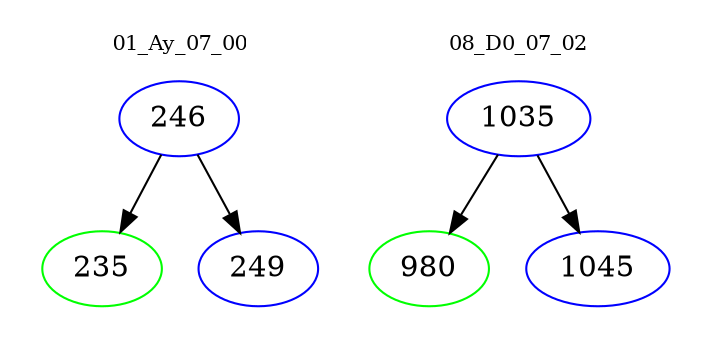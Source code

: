 digraph{
subgraph cluster_0 {
color = white
label = "01_Ay_07_00";
fontsize=10;
T0_246 [label="246", color="blue"]
T0_246 -> T0_235 [color="black"]
T0_235 [label="235", color="green"]
T0_246 -> T0_249 [color="black"]
T0_249 [label="249", color="blue"]
}
subgraph cluster_1 {
color = white
label = "08_D0_07_02";
fontsize=10;
T1_1035 [label="1035", color="blue"]
T1_1035 -> T1_980 [color="black"]
T1_980 [label="980", color="green"]
T1_1035 -> T1_1045 [color="black"]
T1_1045 [label="1045", color="blue"]
}
}
